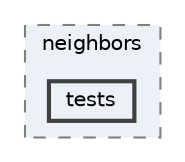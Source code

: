 digraph "/home/jam/Research/IRES-2025/dev/src/llm-scripts/testing/hypothesis-testing/hyp-env/lib/python3.12/site-packages/sklearn/neighbors/tests"
{
 // LATEX_PDF_SIZE
  bgcolor="transparent";
  edge [fontname=Helvetica,fontsize=10,labelfontname=Helvetica,labelfontsize=10];
  node [fontname=Helvetica,fontsize=10,shape=box,height=0.2,width=0.4];
  compound=true
  subgraph clusterdir_9cd159c773231ee54018e23641c92dd5 {
    graph [ bgcolor="#edf0f7", pencolor="grey50", label="neighbors", fontname=Helvetica,fontsize=10 style="filled,dashed", URL="dir_9cd159c773231ee54018e23641c92dd5.html",tooltip=""]
  dir_6a14cff0a28704d830a2344af2cad37b [label="tests", fillcolor="#edf0f7", color="grey25", style="filled,bold", URL="dir_6a14cff0a28704d830a2344af2cad37b.html",tooltip=""];
  }
}
